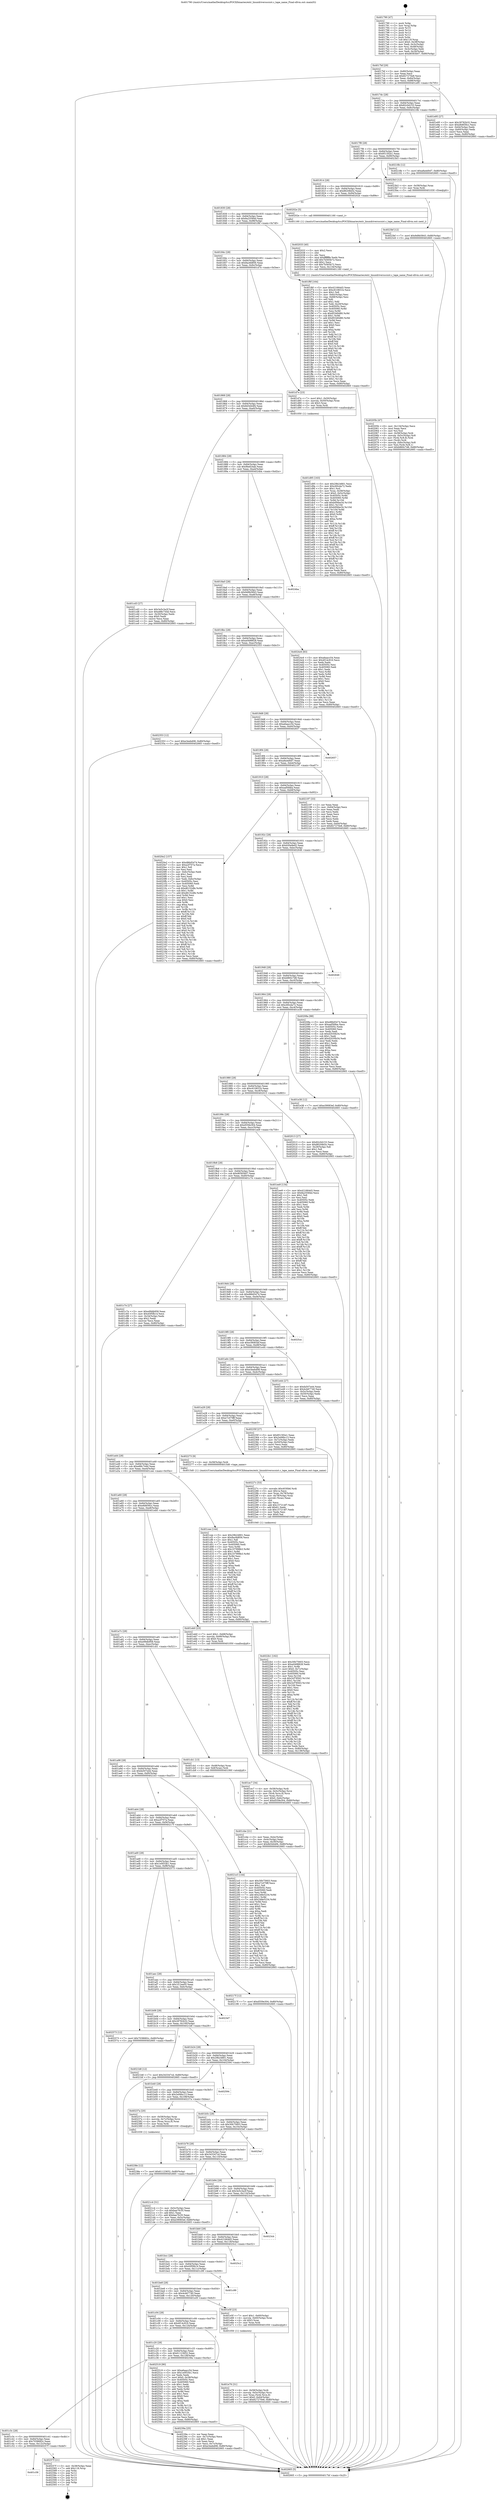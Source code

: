 digraph "0x401790" {
  label = "0x401790 (/mnt/c/Users/mathe/Desktop/tcc/POCII/binaries/extr_linuxdriversscsist.c_tape_name_Final-ollvm.out::main(0))"
  labelloc = "t"
  node[shape=record]

  Entry [label="",width=0.3,height=0.3,shape=circle,fillcolor=black,style=filled]
  "0x4017bf" [label="{
     0x4017bf [29]\l
     | [instrs]\l
     &nbsp;&nbsp;0x4017bf \<+3\>: mov -0x80(%rbp),%eax\l
     &nbsp;&nbsp;0x4017c2 \<+2\>: mov %eax,%ecx\l
     &nbsp;&nbsp;0x4017c4 \<+6\>: sub $0x827270e8,%ecx\l
     &nbsp;&nbsp;0x4017ca \<+6\>: mov %eax,-0x84(%rbp)\l
     &nbsp;&nbsp;0x4017d0 \<+6\>: mov %ecx,-0x88(%rbp)\l
     &nbsp;&nbsp;0x4017d6 \<+6\>: je 0000000000401e95 \<main+0x705\>\l
  }"]
  "0x401e95" [label="{
     0x401e95 [27]\l
     | [instrs]\l
     &nbsp;&nbsp;0x401e95 \<+5\>: mov $0x28782b32,%eax\l
     &nbsp;&nbsp;0x401e9a \<+5\>: mov $0xe8d656cc,%ecx\l
     &nbsp;&nbsp;0x401e9f \<+3\>: mov -0x64(%rbp),%edx\l
     &nbsp;&nbsp;0x401ea2 \<+3\>: cmp -0x60(%rbp),%edx\l
     &nbsp;&nbsp;0x401ea5 \<+3\>: cmovl %ecx,%eax\l
     &nbsp;&nbsp;0x401ea8 \<+3\>: mov %eax,-0x80(%rbp)\l
     &nbsp;&nbsp;0x401eab \<+5\>: jmp 0000000000402665 \<main+0xed5\>\l
  }"]
  "0x4017dc" [label="{
     0x4017dc [28]\l
     | [instrs]\l
     &nbsp;&nbsp;0x4017dc \<+5\>: jmp 00000000004017e1 \<main+0x51\>\l
     &nbsp;&nbsp;0x4017e1 \<+6\>: mov -0x84(%rbp),%eax\l
     &nbsp;&nbsp;0x4017e7 \<+5\>: sub $0x82c0d153,%eax\l
     &nbsp;&nbsp;0x4017ec \<+6\>: mov %eax,-0x8c(%rbp)\l
     &nbsp;&nbsp;0x4017f2 \<+6\>: je 000000000040218b \<main+0x9fb\>\l
  }"]
  Exit [label="",width=0.3,height=0.3,shape=circle,fillcolor=black,style=filled,peripheries=2]
  "0x40218b" [label="{
     0x40218b [12]\l
     | [instrs]\l
     &nbsp;&nbsp;0x40218b \<+7\>: movl $0xa8a4d0d7,-0x80(%rbp)\l
     &nbsp;&nbsp;0x402192 \<+5\>: jmp 0000000000402665 \<main+0xed5\>\l
  }"]
  "0x4017f8" [label="{
     0x4017f8 [28]\l
     | [instrs]\l
     &nbsp;&nbsp;0x4017f8 \<+5\>: jmp 00000000004017fd \<main+0x6d\>\l
     &nbsp;&nbsp;0x4017fd \<+6\>: mov -0x84(%rbp),%eax\l
     &nbsp;&nbsp;0x401803 \<+5\>: sub $0x8515f2e1,%eax\l
     &nbsp;&nbsp;0x401808 \<+6\>: mov %eax,-0x90(%rbp)\l
     &nbsp;&nbsp;0x40180e \<+6\>: je 00000000004023b3 \<main+0xc23\>\l
  }"]
  "0x401c58" [label="{
     0x401c58\l
  }", style=dashed]
  "0x4023b3" [label="{
     0x4023b3 [12]\l
     | [instrs]\l
     &nbsp;&nbsp;0x4023b3 \<+4\>: mov -0x58(%rbp),%rax\l
     &nbsp;&nbsp;0x4023b7 \<+3\>: mov %rax,%rdi\l
     &nbsp;&nbsp;0x4023ba \<+5\>: call 0000000000401030 \<free@plt\>\l
     | [calls]\l
     &nbsp;&nbsp;0x401030 \{1\} (unknown)\l
  }"]
  "0x401814" [label="{
     0x401814 [28]\l
     | [instrs]\l
     &nbsp;&nbsp;0x401814 \<+5\>: jmp 0000000000401819 \<main+0x89\>\l
     &nbsp;&nbsp;0x401819 \<+6\>: mov -0x84(%rbp),%eax\l
     &nbsp;&nbsp;0x40181f \<+5\>: sub $0x86208d3c,%eax\l
     &nbsp;&nbsp;0x401824 \<+6\>: mov %eax,-0x94(%rbp)\l
     &nbsp;&nbsp;0x40182a \<+6\>: je 000000000040202e \<main+0x89e\>\l
  }"]
  "0x40257f" [label="{
     0x40257f [21]\l
     | [instrs]\l
     &nbsp;&nbsp;0x40257f \<+3\>: mov -0x38(%rbp),%eax\l
     &nbsp;&nbsp;0x402582 \<+7\>: add $0x118,%rsp\l
     &nbsp;&nbsp;0x402589 \<+1\>: pop %rbx\l
     &nbsp;&nbsp;0x40258a \<+2\>: pop %r12\l
     &nbsp;&nbsp;0x40258c \<+2\>: pop %r13\l
     &nbsp;&nbsp;0x40258e \<+2\>: pop %r14\l
     &nbsp;&nbsp;0x402590 \<+2\>: pop %r15\l
     &nbsp;&nbsp;0x402592 \<+1\>: pop %rbp\l
     &nbsp;&nbsp;0x402593 \<+1\>: ret\l
  }"]
  "0x40202e" [label="{
     0x40202e [5]\l
     | [instrs]\l
     &nbsp;&nbsp;0x40202e \<+5\>: call 0000000000401160 \<next_i\>\l
     | [calls]\l
     &nbsp;&nbsp;0x401160 \{1\} (/mnt/c/Users/mathe/Desktop/tcc/POCII/binaries/extr_linuxdriversscsist.c_tape_name_Final-ollvm.out::next_i)\l
  }"]
  "0x401830" [label="{
     0x401830 [28]\l
     | [instrs]\l
     &nbsp;&nbsp;0x401830 \<+5\>: jmp 0000000000401835 \<main+0xa5\>\l
     &nbsp;&nbsp;0x401835 \<+6\>: mov -0x84(%rbp),%eax\l
     &nbsp;&nbsp;0x40183b \<+5\>: sub $0x8a25584d,%eax\l
     &nbsp;&nbsp;0x401840 \<+6\>: mov %eax,-0x98(%rbp)\l
     &nbsp;&nbsp;0x401846 \<+6\>: je 0000000000401f6f \<main+0x7df\>\l
  }"]
  "0x4023bf" [label="{
     0x4023bf [12]\l
     | [instrs]\l
     &nbsp;&nbsp;0x4023bf \<+7\>: movl $0x9d9b5843,-0x80(%rbp)\l
     &nbsp;&nbsp;0x4023c6 \<+5\>: jmp 0000000000402665 \<main+0xed5\>\l
  }"]
  "0x401f6f" [label="{
     0x401f6f [164]\l
     | [instrs]\l
     &nbsp;&nbsp;0x401f6f \<+5\>: mov $0x421664d3,%eax\l
     &nbsp;&nbsp;0x401f74 \<+5\>: mov $0xc610831b,%ecx\l
     &nbsp;&nbsp;0x401f79 \<+2\>: mov $0x1,%dl\l
     &nbsp;&nbsp;0x401f7b \<+3\>: mov -0x6c(%rbp),%esi\l
     &nbsp;&nbsp;0x401f7e \<+3\>: cmp -0x68(%rbp),%esi\l
     &nbsp;&nbsp;0x401f81 \<+4\>: setl %dil\l
     &nbsp;&nbsp;0x401f85 \<+4\>: and $0x1,%dil\l
     &nbsp;&nbsp;0x401f89 \<+4\>: mov %dil,-0x29(%rbp)\l
     &nbsp;&nbsp;0x401f8d \<+7\>: mov 0x40505c,%esi\l
     &nbsp;&nbsp;0x401f94 \<+8\>: mov 0x405060,%r8d\l
     &nbsp;&nbsp;0x401f9c \<+3\>: mov %esi,%r9d\l
     &nbsp;&nbsp;0x401f9f \<+7\>: sub $0x853d0d80,%r9d\l
     &nbsp;&nbsp;0x401fa6 \<+4\>: sub $0x1,%r9d\l
     &nbsp;&nbsp;0x401faa \<+7\>: add $0x853d0d80,%r9d\l
     &nbsp;&nbsp;0x401fb1 \<+4\>: imul %r9d,%esi\l
     &nbsp;&nbsp;0x401fb5 \<+3\>: and $0x1,%esi\l
     &nbsp;&nbsp;0x401fb8 \<+3\>: cmp $0x0,%esi\l
     &nbsp;&nbsp;0x401fbb \<+4\>: sete %dil\l
     &nbsp;&nbsp;0x401fbf \<+4\>: cmp $0xa,%r8d\l
     &nbsp;&nbsp;0x401fc3 \<+4\>: setl %r10b\l
     &nbsp;&nbsp;0x401fc7 \<+3\>: mov %dil,%r11b\l
     &nbsp;&nbsp;0x401fca \<+4\>: xor $0xff,%r11b\l
     &nbsp;&nbsp;0x401fce \<+3\>: mov %r10b,%bl\l
     &nbsp;&nbsp;0x401fd1 \<+3\>: xor $0xff,%bl\l
     &nbsp;&nbsp;0x401fd4 \<+3\>: xor $0x0,%dl\l
     &nbsp;&nbsp;0x401fd7 \<+3\>: mov %r11b,%r14b\l
     &nbsp;&nbsp;0x401fda \<+4\>: and $0x0,%r14b\l
     &nbsp;&nbsp;0x401fde \<+3\>: and %dl,%dil\l
     &nbsp;&nbsp;0x401fe1 \<+3\>: mov %bl,%r15b\l
     &nbsp;&nbsp;0x401fe4 \<+4\>: and $0x0,%r15b\l
     &nbsp;&nbsp;0x401fe8 \<+3\>: and %dl,%r10b\l
     &nbsp;&nbsp;0x401feb \<+3\>: or %dil,%r14b\l
     &nbsp;&nbsp;0x401fee \<+3\>: or %r10b,%r15b\l
     &nbsp;&nbsp;0x401ff1 \<+3\>: xor %r15b,%r14b\l
     &nbsp;&nbsp;0x401ff4 \<+3\>: or %bl,%r11b\l
     &nbsp;&nbsp;0x401ff7 \<+4\>: xor $0xff,%r11b\l
     &nbsp;&nbsp;0x401ffb \<+3\>: or $0x0,%dl\l
     &nbsp;&nbsp;0x401ffe \<+3\>: and %dl,%r11b\l
     &nbsp;&nbsp;0x402001 \<+3\>: or %r11b,%r14b\l
     &nbsp;&nbsp;0x402004 \<+4\>: test $0x1,%r14b\l
     &nbsp;&nbsp;0x402008 \<+3\>: cmovne %ecx,%eax\l
     &nbsp;&nbsp;0x40200b \<+3\>: mov %eax,-0x80(%rbp)\l
     &nbsp;&nbsp;0x40200e \<+5\>: jmp 0000000000402665 \<main+0xed5\>\l
  }"]
  "0x40184c" [label="{
     0x40184c [28]\l
     | [instrs]\l
     &nbsp;&nbsp;0x40184c \<+5\>: jmp 0000000000401851 \<main+0xc1\>\l
     &nbsp;&nbsp;0x401851 \<+6\>: mov -0x84(%rbp),%eax\l
     &nbsp;&nbsp;0x401857 \<+5\>: sub $0x8ac8d856,%eax\l
     &nbsp;&nbsp;0x40185c \<+6\>: mov %eax,-0x9c(%rbp)\l
     &nbsp;&nbsp;0x401862 \<+6\>: je 0000000000401d7e \<main+0x5ee\>\l
  }"]
  "0x401c3c" [label="{
     0x401c3c [28]\l
     | [instrs]\l
     &nbsp;&nbsp;0x401c3c \<+5\>: jmp 0000000000401c41 \<main+0x4b1\>\l
     &nbsp;&nbsp;0x401c41 \<+6\>: mov -0x84(%rbp),%eax\l
     &nbsp;&nbsp;0x401c47 \<+5\>: sub $0x7038682c,%eax\l
     &nbsp;&nbsp;0x401c4c \<+6\>: mov %eax,-0x12c(%rbp)\l
     &nbsp;&nbsp;0x401c52 \<+6\>: je 000000000040257f \<main+0xdef\>\l
  }"]
  "0x401d7e" [label="{
     0x401d7e [23]\l
     | [instrs]\l
     &nbsp;&nbsp;0x401d7e \<+7\>: movl $0x1,-0x50(%rbp)\l
     &nbsp;&nbsp;0x401d85 \<+4\>: movslq -0x50(%rbp),%rax\l
     &nbsp;&nbsp;0x401d89 \<+4\>: shl $0x3,%rax\l
     &nbsp;&nbsp;0x401d8d \<+3\>: mov %rax,%rdi\l
     &nbsp;&nbsp;0x401d90 \<+5\>: call 0000000000401050 \<malloc@plt\>\l
     | [calls]\l
     &nbsp;&nbsp;0x401050 \{1\} (unknown)\l
  }"]
  "0x401868" [label="{
     0x401868 [28]\l
     | [instrs]\l
     &nbsp;&nbsp;0x401868 \<+5\>: jmp 000000000040186d \<main+0xdd\>\l
     &nbsp;&nbsp;0x40186d \<+6\>: mov -0x84(%rbp),%eax\l
     &nbsp;&nbsp;0x401873 \<+5\>: sub $0x8d3d44f4,%eax\l
     &nbsp;&nbsp;0x401878 \<+6\>: mov %eax,-0xa0(%rbp)\l
     &nbsp;&nbsp;0x40187e \<+6\>: je 0000000000401cd3 \<main+0x543\>\l
  }"]
  "0x40239a" [label="{
     0x40239a [25]\l
     | [instrs]\l
     &nbsp;&nbsp;0x40239a \<+2\>: xor %eax,%eax\l
     &nbsp;&nbsp;0x40239c \<+3\>: mov -0x7c(%rbp),%ecx\l
     &nbsp;&nbsp;0x40239f \<+3\>: sub $0x1,%eax\l
     &nbsp;&nbsp;0x4023a2 \<+2\>: sub %eax,%ecx\l
     &nbsp;&nbsp;0x4023a4 \<+3\>: mov %ecx,-0x7c(%rbp)\l
     &nbsp;&nbsp;0x4023a7 \<+7\>: movl $0xe3eebd08,-0x80(%rbp)\l
     &nbsp;&nbsp;0x4023ae \<+5\>: jmp 0000000000402665 \<main+0xed5\>\l
  }"]
  "0x401cd3" [label="{
     0x401cd3 [27]\l
     | [instrs]\l
     &nbsp;&nbsp;0x401cd3 \<+5\>: mov $0x3e5c3a2f,%eax\l
     &nbsp;&nbsp;0x401cd8 \<+5\>: mov $0xe88c744d,%ecx\l
     &nbsp;&nbsp;0x401cdd \<+3\>: mov -0x30(%rbp),%edx\l
     &nbsp;&nbsp;0x401ce0 \<+3\>: cmp $0x0,%edx\l
     &nbsp;&nbsp;0x401ce3 \<+3\>: cmove %ecx,%eax\l
     &nbsp;&nbsp;0x401ce6 \<+3\>: mov %eax,-0x80(%rbp)\l
     &nbsp;&nbsp;0x401ce9 \<+5\>: jmp 0000000000402665 \<main+0xed5\>\l
  }"]
  "0x401884" [label="{
     0x401884 [28]\l
     | [instrs]\l
     &nbsp;&nbsp;0x401884 \<+5\>: jmp 0000000000401889 \<main+0xf9\>\l
     &nbsp;&nbsp;0x401889 \<+6\>: mov -0x84(%rbp),%eax\l
     &nbsp;&nbsp;0x40188f \<+5\>: sub $0x9bef24ab,%eax\l
     &nbsp;&nbsp;0x401894 \<+6\>: mov %eax,-0xa4(%rbp)\l
     &nbsp;&nbsp;0x40189a \<+6\>: je 00000000004024ba \<main+0xd2a\>\l
  }"]
  "0x401c20" [label="{
     0x401c20 [28]\l
     | [instrs]\l
     &nbsp;&nbsp;0x401c20 \<+5\>: jmp 0000000000401c25 \<main+0x495\>\l
     &nbsp;&nbsp;0x401c25 \<+6\>: mov -0x84(%rbp),%eax\l
     &nbsp;&nbsp;0x401c2b \<+5\>: sub $0x61123652,%eax\l
     &nbsp;&nbsp;0x401c30 \<+6\>: mov %eax,-0x128(%rbp)\l
     &nbsp;&nbsp;0x401c36 \<+6\>: je 000000000040239a \<main+0xc0a\>\l
  }"]
  "0x4024ba" [label="{
     0x4024ba\l
  }", style=dashed]
  "0x4018a0" [label="{
     0x4018a0 [28]\l
     | [instrs]\l
     &nbsp;&nbsp;0x4018a0 \<+5\>: jmp 00000000004018a5 \<main+0x115\>\l
     &nbsp;&nbsp;0x4018a5 \<+6\>: mov -0x84(%rbp),%eax\l
     &nbsp;&nbsp;0x4018ab \<+5\>: sub $0x9d9b5843,%eax\l
     &nbsp;&nbsp;0x4018b0 \<+6\>: mov %eax,-0xa8(%rbp)\l
     &nbsp;&nbsp;0x4018b6 \<+6\>: je 00000000004024c6 \<main+0xd36\>\l
  }"]
  "0x402519" [label="{
     0x402519 [90]\l
     | [instrs]\l
     &nbsp;&nbsp;0x402519 \<+5\>: mov $0xa6aacc54,%eax\l
     &nbsp;&nbsp;0x40251e \<+5\>: mov $0x1e0f33b1,%ecx\l
     &nbsp;&nbsp;0x402523 \<+2\>: xor %edx,%edx\l
     &nbsp;&nbsp;0x402525 \<+7\>: movl $0x0,-0x38(%rbp)\l
     &nbsp;&nbsp;0x40252c \<+7\>: mov 0x40505c,%esi\l
     &nbsp;&nbsp;0x402533 \<+7\>: mov 0x405060,%edi\l
     &nbsp;&nbsp;0x40253a \<+3\>: sub $0x1,%edx\l
     &nbsp;&nbsp;0x40253d \<+3\>: mov %esi,%r8d\l
     &nbsp;&nbsp;0x402540 \<+3\>: add %edx,%r8d\l
     &nbsp;&nbsp;0x402543 \<+4\>: imul %r8d,%esi\l
     &nbsp;&nbsp;0x402547 \<+3\>: and $0x1,%esi\l
     &nbsp;&nbsp;0x40254a \<+3\>: cmp $0x0,%esi\l
     &nbsp;&nbsp;0x40254d \<+4\>: sete %r9b\l
     &nbsp;&nbsp;0x402551 \<+3\>: cmp $0xa,%edi\l
     &nbsp;&nbsp;0x402554 \<+4\>: setl %r10b\l
     &nbsp;&nbsp;0x402558 \<+3\>: mov %r9b,%r11b\l
     &nbsp;&nbsp;0x40255b \<+3\>: and %r10b,%r11b\l
     &nbsp;&nbsp;0x40255e \<+3\>: xor %r10b,%r9b\l
     &nbsp;&nbsp;0x402561 \<+3\>: or %r9b,%r11b\l
     &nbsp;&nbsp;0x402564 \<+4\>: test $0x1,%r11b\l
     &nbsp;&nbsp;0x402568 \<+3\>: cmovne %ecx,%eax\l
     &nbsp;&nbsp;0x40256b \<+3\>: mov %eax,-0x80(%rbp)\l
     &nbsp;&nbsp;0x40256e \<+5\>: jmp 0000000000402665 \<main+0xed5\>\l
  }"]
  "0x4024c6" [label="{
     0x4024c6 [83]\l
     | [instrs]\l
     &nbsp;&nbsp;0x4024c6 \<+5\>: mov $0xa6aacc54,%eax\l
     &nbsp;&nbsp;0x4024cb \<+5\>: mov $0x4f14c916,%ecx\l
     &nbsp;&nbsp;0x4024d0 \<+2\>: xor %edx,%edx\l
     &nbsp;&nbsp;0x4024d2 \<+7\>: mov 0x40505c,%esi\l
     &nbsp;&nbsp;0x4024d9 \<+7\>: mov 0x405060,%edi\l
     &nbsp;&nbsp;0x4024e0 \<+3\>: sub $0x1,%edx\l
     &nbsp;&nbsp;0x4024e3 \<+3\>: mov %esi,%r8d\l
     &nbsp;&nbsp;0x4024e6 \<+3\>: add %edx,%r8d\l
     &nbsp;&nbsp;0x4024e9 \<+4\>: imul %r8d,%esi\l
     &nbsp;&nbsp;0x4024ed \<+3\>: and $0x1,%esi\l
     &nbsp;&nbsp;0x4024f0 \<+3\>: cmp $0x0,%esi\l
     &nbsp;&nbsp;0x4024f3 \<+4\>: sete %r9b\l
     &nbsp;&nbsp;0x4024f7 \<+3\>: cmp $0xa,%edi\l
     &nbsp;&nbsp;0x4024fa \<+4\>: setl %r10b\l
     &nbsp;&nbsp;0x4024fe \<+3\>: mov %r9b,%r11b\l
     &nbsp;&nbsp;0x402501 \<+3\>: and %r10b,%r11b\l
     &nbsp;&nbsp;0x402504 \<+3\>: xor %r10b,%r9b\l
     &nbsp;&nbsp;0x402507 \<+3\>: or %r9b,%r11b\l
     &nbsp;&nbsp;0x40250a \<+4\>: test $0x1,%r11b\l
     &nbsp;&nbsp;0x40250e \<+3\>: cmovne %ecx,%eax\l
     &nbsp;&nbsp;0x402511 \<+3\>: mov %eax,-0x80(%rbp)\l
     &nbsp;&nbsp;0x402514 \<+5\>: jmp 0000000000402665 \<main+0xed5\>\l
  }"]
  "0x4018bc" [label="{
     0x4018bc [28]\l
     | [instrs]\l
     &nbsp;&nbsp;0x4018bc \<+5\>: jmp 00000000004018c1 \<main+0x131\>\l
     &nbsp;&nbsp;0x4018c1 \<+6\>: mov -0x84(%rbp),%eax\l
     &nbsp;&nbsp;0x4018c7 \<+5\>: sub $0xa0498828,%eax\l
     &nbsp;&nbsp;0x4018cc \<+6\>: mov %eax,-0xac(%rbp)\l
     &nbsp;&nbsp;0x4018d2 \<+6\>: je 0000000000402353 \<main+0xbc3\>\l
  }"]
  "0x40238e" [label="{
     0x40238e [12]\l
     | [instrs]\l
     &nbsp;&nbsp;0x40238e \<+7\>: movl $0x61123652,-0x80(%rbp)\l
     &nbsp;&nbsp;0x402395 \<+5\>: jmp 0000000000402665 \<main+0xed5\>\l
  }"]
  "0x402353" [label="{
     0x402353 [12]\l
     | [instrs]\l
     &nbsp;&nbsp;0x402353 \<+7\>: movl $0xe3eebd08,-0x80(%rbp)\l
     &nbsp;&nbsp;0x40235a \<+5\>: jmp 0000000000402665 \<main+0xed5\>\l
  }"]
  "0x4018d8" [label="{
     0x4018d8 [28]\l
     | [instrs]\l
     &nbsp;&nbsp;0x4018d8 \<+5\>: jmp 00000000004018dd \<main+0x14d\>\l
     &nbsp;&nbsp;0x4018dd \<+6\>: mov -0x84(%rbp),%eax\l
     &nbsp;&nbsp;0x4018e3 \<+5\>: sub $0xa6aacc54,%eax\l
     &nbsp;&nbsp;0x4018e8 \<+6\>: mov %eax,-0xb0(%rbp)\l
     &nbsp;&nbsp;0x4018ee \<+6\>: je 0000000000402657 \<main+0xec7\>\l
  }"]
  "0x4022b1" [label="{
     0x4022b1 [162]\l
     | [instrs]\l
     &nbsp;&nbsp;0x4022b1 \<+5\>: mov $0x30b75603,%ecx\l
     &nbsp;&nbsp;0x4022b6 \<+5\>: mov $0xa0498828,%edx\l
     &nbsp;&nbsp;0x4022bb \<+3\>: mov $0x1,%r8b\l
     &nbsp;&nbsp;0x4022be \<+7\>: movl $0x0,-0x7c(%rbp)\l
     &nbsp;&nbsp;0x4022c5 \<+7\>: mov 0x40505c,%esi\l
     &nbsp;&nbsp;0x4022cc \<+8\>: mov 0x405060,%r9d\l
     &nbsp;&nbsp;0x4022d4 \<+3\>: mov %esi,%r10d\l
     &nbsp;&nbsp;0x4022d7 \<+7\>: sub $0x3cf78563,%r10d\l
     &nbsp;&nbsp;0x4022de \<+4\>: sub $0x1,%r10d\l
     &nbsp;&nbsp;0x4022e2 \<+7\>: add $0x3cf78563,%r10d\l
     &nbsp;&nbsp;0x4022e9 \<+4\>: imul %r10d,%esi\l
     &nbsp;&nbsp;0x4022ed \<+3\>: and $0x1,%esi\l
     &nbsp;&nbsp;0x4022f0 \<+3\>: cmp $0x0,%esi\l
     &nbsp;&nbsp;0x4022f3 \<+4\>: sete %r11b\l
     &nbsp;&nbsp;0x4022f7 \<+4\>: cmp $0xa,%r9d\l
     &nbsp;&nbsp;0x4022fb \<+3\>: setl %bl\l
     &nbsp;&nbsp;0x4022fe \<+3\>: mov %r11b,%r14b\l
     &nbsp;&nbsp;0x402301 \<+4\>: xor $0xff,%r14b\l
     &nbsp;&nbsp;0x402305 \<+3\>: mov %bl,%r15b\l
     &nbsp;&nbsp;0x402308 \<+4\>: xor $0xff,%r15b\l
     &nbsp;&nbsp;0x40230c \<+4\>: xor $0x1,%r8b\l
     &nbsp;&nbsp;0x402310 \<+3\>: mov %r14b,%r12b\l
     &nbsp;&nbsp;0x402313 \<+4\>: and $0xff,%r12b\l
     &nbsp;&nbsp;0x402317 \<+3\>: and %r8b,%r11b\l
     &nbsp;&nbsp;0x40231a \<+3\>: mov %r15b,%r13b\l
     &nbsp;&nbsp;0x40231d \<+4\>: and $0xff,%r13b\l
     &nbsp;&nbsp;0x402321 \<+3\>: and %r8b,%bl\l
     &nbsp;&nbsp;0x402324 \<+3\>: or %r11b,%r12b\l
     &nbsp;&nbsp;0x402327 \<+3\>: or %bl,%r13b\l
     &nbsp;&nbsp;0x40232a \<+3\>: xor %r13b,%r12b\l
     &nbsp;&nbsp;0x40232d \<+3\>: or %r15b,%r14b\l
     &nbsp;&nbsp;0x402330 \<+4\>: xor $0xff,%r14b\l
     &nbsp;&nbsp;0x402334 \<+4\>: or $0x1,%r8b\l
     &nbsp;&nbsp;0x402338 \<+3\>: and %r8b,%r14b\l
     &nbsp;&nbsp;0x40233b \<+3\>: or %r14b,%r12b\l
     &nbsp;&nbsp;0x40233e \<+4\>: test $0x1,%r12b\l
     &nbsp;&nbsp;0x402342 \<+3\>: cmovne %edx,%ecx\l
     &nbsp;&nbsp;0x402345 \<+3\>: mov %ecx,-0x80(%rbp)\l
     &nbsp;&nbsp;0x402348 \<+6\>: mov %eax,-0x138(%rbp)\l
     &nbsp;&nbsp;0x40234e \<+5\>: jmp 0000000000402665 \<main+0xed5\>\l
  }"]
  "0x402657" [label="{
     0x402657\l
  }", style=dashed]
  "0x4018f4" [label="{
     0x4018f4 [28]\l
     | [instrs]\l
     &nbsp;&nbsp;0x4018f4 \<+5\>: jmp 00000000004018f9 \<main+0x169\>\l
     &nbsp;&nbsp;0x4018f9 \<+6\>: mov -0x84(%rbp),%eax\l
     &nbsp;&nbsp;0x4018ff \<+5\>: sub $0xa8a4d0d7,%eax\l
     &nbsp;&nbsp;0x401904 \<+6\>: mov %eax,-0xb4(%rbp)\l
     &nbsp;&nbsp;0x40190a \<+6\>: je 0000000000402197 \<main+0xa07\>\l
  }"]
  "0x40227c" [label="{
     0x40227c [53]\l
     | [instrs]\l
     &nbsp;&nbsp;0x40227c \<+10\>: movabs $0x4030b6,%rdi\l
     &nbsp;&nbsp;0x402286 \<+5\>: mov $0x1a,%ecx\l
     &nbsp;&nbsp;0x40228b \<+4\>: mov %rax,-0x78(%rbp)\l
     &nbsp;&nbsp;0x40228f \<+4\>: mov -0x78(%rbp),%rax\l
     &nbsp;&nbsp;0x402293 \<+3\>: movsbl (%rax),%eax\l
     &nbsp;&nbsp;0x402296 \<+1\>: cltd\l
     &nbsp;&nbsp;0x402297 \<+2\>: idiv %ecx\l
     &nbsp;&nbsp;0x402299 \<+6\>: add $0x157214f7,%edx\l
     &nbsp;&nbsp;0x40229f \<+3\>: add $0x61,%edx\l
     &nbsp;&nbsp;0x4022a2 \<+6\>: sub $0x157214f7,%edx\l
     &nbsp;&nbsp;0x4022a8 \<+2\>: mov %edx,%esi\l
     &nbsp;&nbsp;0x4022aa \<+2\>: mov $0x0,%al\l
     &nbsp;&nbsp;0x4022ac \<+5\>: call 0000000000401040 \<printf@plt\>\l
     | [calls]\l
     &nbsp;&nbsp;0x401040 \{1\} (unknown)\l
  }"]
  "0x402197" [label="{
     0x402197 [33]\l
     | [instrs]\l
     &nbsp;&nbsp;0x402197 \<+2\>: xor %eax,%eax\l
     &nbsp;&nbsp;0x402199 \<+3\>: mov -0x64(%rbp),%ecx\l
     &nbsp;&nbsp;0x40219c \<+2\>: mov %eax,%edx\l
     &nbsp;&nbsp;0x40219e \<+2\>: sub %ecx,%edx\l
     &nbsp;&nbsp;0x4021a0 \<+2\>: mov %eax,%ecx\l
     &nbsp;&nbsp;0x4021a2 \<+3\>: sub $0x1,%ecx\l
     &nbsp;&nbsp;0x4021a5 \<+2\>: add %ecx,%edx\l
     &nbsp;&nbsp;0x4021a7 \<+2\>: sub %edx,%eax\l
     &nbsp;&nbsp;0x4021a9 \<+3\>: mov %eax,-0x64(%rbp)\l
     &nbsp;&nbsp;0x4021ac \<+7\>: movl $0x827270e8,-0x80(%rbp)\l
     &nbsp;&nbsp;0x4021b3 \<+5\>: jmp 0000000000402665 \<main+0xed5\>\l
  }"]
  "0x401910" [label="{
     0x401910 [28]\l
     | [instrs]\l
     &nbsp;&nbsp;0x401910 \<+5\>: jmp 0000000000401915 \<main+0x185\>\l
     &nbsp;&nbsp;0x401915 \<+6\>: mov -0x84(%rbp),%eax\l
     &nbsp;&nbsp;0x40191b \<+5\>: sub $0xaaf5fdba,%eax\l
     &nbsp;&nbsp;0x401920 \<+6\>: mov %eax,-0xb8(%rbp)\l
     &nbsp;&nbsp;0x401926 \<+6\>: je 00000000004020e2 \<main+0x952\>\l
  }"]
  "0x40205b" [label="{
     0x40205b [47]\l
     | [instrs]\l
     &nbsp;&nbsp;0x40205b \<+6\>: mov -0x134(%rbp),%ecx\l
     &nbsp;&nbsp;0x402061 \<+3\>: imul %eax,%ecx\l
     &nbsp;&nbsp;0x402064 \<+3\>: mov %cl,%sil\l
     &nbsp;&nbsp;0x402067 \<+4\>: mov -0x58(%rbp),%rdi\l
     &nbsp;&nbsp;0x40206b \<+4\>: movslq -0x5c(%rbp),%r8\l
     &nbsp;&nbsp;0x40206f \<+4\>: mov (%rdi,%r8,8),%rdi\l
     &nbsp;&nbsp;0x402073 \<+3\>: mov (%rdi),%rdi\l
     &nbsp;&nbsp;0x402076 \<+4\>: movslq -0x6c(%rbp),%r8\l
     &nbsp;&nbsp;0x40207a \<+4\>: mov %sil,(%rdi,%r8,1)\l
     &nbsp;&nbsp;0x40207e \<+7\>: movl $0xb860c7d8,-0x80(%rbp)\l
     &nbsp;&nbsp;0x402085 \<+5\>: jmp 0000000000402665 \<main+0xed5\>\l
  }"]
  "0x4020e2" [label="{
     0x4020e2 [157]\l
     | [instrs]\l
     &nbsp;&nbsp;0x4020e2 \<+5\>: mov $0xd86d5474,%eax\l
     &nbsp;&nbsp;0x4020e7 \<+5\>: mov $0xa2f707a,%ecx\l
     &nbsp;&nbsp;0x4020ec \<+2\>: mov $0x1,%dl\l
     &nbsp;&nbsp;0x4020ee \<+2\>: xor %esi,%esi\l
     &nbsp;&nbsp;0x4020f0 \<+3\>: mov -0x6c(%rbp),%edi\l
     &nbsp;&nbsp;0x4020f3 \<+3\>: sub $0x1,%esi\l
     &nbsp;&nbsp;0x4020f6 \<+2\>: sub %esi,%edi\l
     &nbsp;&nbsp;0x4020f8 \<+3\>: mov %edi,-0x6c(%rbp)\l
     &nbsp;&nbsp;0x4020fb \<+7\>: mov 0x40505c,%esi\l
     &nbsp;&nbsp;0x402102 \<+7\>: mov 0x405060,%edi\l
     &nbsp;&nbsp;0x402109 \<+3\>: mov %esi,%r8d\l
     &nbsp;&nbsp;0x40210c \<+7\>: sub $0xd6152dfe,%r8d\l
     &nbsp;&nbsp;0x402113 \<+4\>: sub $0x1,%r8d\l
     &nbsp;&nbsp;0x402117 \<+7\>: add $0xd6152dfe,%r8d\l
     &nbsp;&nbsp;0x40211e \<+4\>: imul %r8d,%esi\l
     &nbsp;&nbsp;0x402122 \<+3\>: and $0x1,%esi\l
     &nbsp;&nbsp;0x402125 \<+3\>: cmp $0x0,%esi\l
     &nbsp;&nbsp;0x402128 \<+4\>: sete %r9b\l
     &nbsp;&nbsp;0x40212c \<+3\>: cmp $0xa,%edi\l
     &nbsp;&nbsp;0x40212f \<+4\>: setl %r10b\l
     &nbsp;&nbsp;0x402133 \<+3\>: mov %r9b,%r11b\l
     &nbsp;&nbsp;0x402136 \<+4\>: xor $0xff,%r11b\l
     &nbsp;&nbsp;0x40213a \<+3\>: mov %r10b,%bl\l
     &nbsp;&nbsp;0x40213d \<+3\>: xor $0xff,%bl\l
     &nbsp;&nbsp;0x402140 \<+3\>: xor $0x0,%dl\l
     &nbsp;&nbsp;0x402143 \<+3\>: mov %r11b,%r14b\l
     &nbsp;&nbsp;0x402146 \<+4\>: and $0x0,%r14b\l
     &nbsp;&nbsp;0x40214a \<+3\>: and %dl,%r9b\l
     &nbsp;&nbsp;0x40214d \<+3\>: mov %bl,%r15b\l
     &nbsp;&nbsp;0x402150 \<+4\>: and $0x0,%r15b\l
     &nbsp;&nbsp;0x402154 \<+3\>: and %dl,%r10b\l
     &nbsp;&nbsp;0x402157 \<+3\>: or %r9b,%r14b\l
     &nbsp;&nbsp;0x40215a \<+3\>: or %r10b,%r15b\l
     &nbsp;&nbsp;0x40215d \<+3\>: xor %r15b,%r14b\l
     &nbsp;&nbsp;0x402160 \<+3\>: or %bl,%r11b\l
     &nbsp;&nbsp;0x402163 \<+4\>: xor $0xff,%r11b\l
     &nbsp;&nbsp;0x402167 \<+3\>: or $0x0,%dl\l
     &nbsp;&nbsp;0x40216a \<+3\>: and %dl,%r11b\l
     &nbsp;&nbsp;0x40216d \<+3\>: or %r11b,%r14b\l
     &nbsp;&nbsp;0x402170 \<+4\>: test $0x1,%r14b\l
     &nbsp;&nbsp;0x402174 \<+3\>: cmovne %ecx,%eax\l
     &nbsp;&nbsp;0x402177 \<+3\>: mov %eax,-0x80(%rbp)\l
     &nbsp;&nbsp;0x40217a \<+5\>: jmp 0000000000402665 \<main+0xed5\>\l
  }"]
  "0x40192c" [label="{
     0x40192c [28]\l
     | [instrs]\l
     &nbsp;&nbsp;0x40192c \<+5\>: jmp 0000000000401931 \<main+0x1a1\>\l
     &nbsp;&nbsp;0x401931 \<+6\>: mov -0x84(%rbp),%eax\l
     &nbsp;&nbsp;0x401937 \<+5\>: sub $0xb50e9ed2,%eax\l
     &nbsp;&nbsp;0x40193c \<+6\>: mov %eax,-0xbc(%rbp)\l
     &nbsp;&nbsp;0x401942 \<+6\>: je 0000000000402646 \<main+0xeb6\>\l
  }"]
  "0x402033" [label="{
     0x402033 [40]\l
     | [instrs]\l
     &nbsp;&nbsp;0x402033 \<+5\>: mov $0x2,%ecx\l
     &nbsp;&nbsp;0x402038 \<+1\>: cltd\l
     &nbsp;&nbsp;0x402039 \<+2\>: idiv %ecx\l
     &nbsp;&nbsp;0x40203b \<+6\>: imul $0xfffffffe,%edx,%ecx\l
     &nbsp;&nbsp;0x402041 \<+6\>: add $0x7b565b72,%ecx\l
     &nbsp;&nbsp;0x402047 \<+3\>: add $0x1,%ecx\l
     &nbsp;&nbsp;0x40204a \<+6\>: sub $0x7b565b72,%ecx\l
     &nbsp;&nbsp;0x402050 \<+6\>: mov %ecx,-0x134(%rbp)\l
     &nbsp;&nbsp;0x402056 \<+5\>: call 0000000000401160 \<next_i\>\l
     | [calls]\l
     &nbsp;&nbsp;0x401160 \{1\} (/mnt/c/Users/mathe/Desktop/tcc/POCII/binaries/extr_linuxdriversscsist.c_tape_name_Final-ollvm.out::next_i)\l
  }"]
  "0x402646" [label="{
     0x402646\l
  }", style=dashed]
  "0x401948" [label="{
     0x401948 [28]\l
     | [instrs]\l
     &nbsp;&nbsp;0x401948 \<+5\>: jmp 000000000040194d \<main+0x1bd\>\l
     &nbsp;&nbsp;0x40194d \<+6\>: mov -0x84(%rbp),%eax\l
     &nbsp;&nbsp;0x401953 \<+5\>: sub $0xb860c7d8,%eax\l
     &nbsp;&nbsp;0x401958 \<+6\>: mov %eax,-0xc0(%rbp)\l
     &nbsp;&nbsp;0x40195e \<+6\>: je 000000000040208a \<main+0x8fa\>\l
  }"]
  "0x401ec7" [label="{
     0x401ec7 [34]\l
     | [instrs]\l
     &nbsp;&nbsp;0x401ec7 \<+4\>: mov -0x58(%rbp),%rdi\l
     &nbsp;&nbsp;0x401ecb \<+4\>: movslq -0x5c(%rbp),%rcx\l
     &nbsp;&nbsp;0x401ecf \<+4\>: mov (%rdi,%rcx,8),%rcx\l
     &nbsp;&nbsp;0x401ed3 \<+3\>: mov %rax,(%rcx)\l
     &nbsp;&nbsp;0x401ed6 \<+7\>: movl $0x0,-0x6c(%rbp)\l
     &nbsp;&nbsp;0x401edd \<+7\>: movl $0xd559e304,-0x80(%rbp)\l
     &nbsp;&nbsp;0x401ee4 \<+5\>: jmp 0000000000402665 \<main+0xed5\>\l
  }"]
  "0x40208a" [label="{
     0x40208a [88]\l
     | [instrs]\l
     &nbsp;&nbsp;0x40208a \<+5\>: mov $0xd86d5474,%eax\l
     &nbsp;&nbsp;0x40208f \<+5\>: mov $0xaaf5fdba,%ecx\l
     &nbsp;&nbsp;0x402094 \<+7\>: mov 0x40505c,%edx\l
     &nbsp;&nbsp;0x40209b \<+7\>: mov 0x405060,%esi\l
     &nbsp;&nbsp;0x4020a2 \<+2\>: mov %edx,%edi\l
     &nbsp;&nbsp;0x4020a4 \<+6\>: sub $0xd2030b34,%edi\l
     &nbsp;&nbsp;0x4020aa \<+3\>: sub $0x1,%edi\l
     &nbsp;&nbsp;0x4020ad \<+6\>: add $0xd2030b34,%edi\l
     &nbsp;&nbsp;0x4020b3 \<+3\>: imul %edi,%edx\l
     &nbsp;&nbsp;0x4020b6 \<+3\>: and $0x1,%edx\l
     &nbsp;&nbsp;0x4020b9 \<+3\>: cmp $0x0,%edx\l
     &nbsp;&nbsp;0x4020bc \<+4\>: sete %r8b\l
     &nbsp;&nbsp;0x4020c0 \<+3\>: cmp $0xa,%esi\l
     &nbsp;&nbsp;0x4020c3 \<+4\>: setl %r9b\l
     &nbsp;&nbsp;0x4020c7 \<+3\>: mov %r8b,%r10b\l
     &nbsp;&nbsp;0x4020ca \<+3\>: and %r9b,%r10b\l
     &nbsp;&nbsp;0x4020cd \<+3\>: xor %r9b,%r8b\l
     &nbsp;&nbsp;0x4020d0 \<+3\>: or %r8b,%r10b\l
     &nbsp;&nbsp;0x4020d3 \<+4\>: test $0x1,%r10b\l
     &nbsp;&nbsp;0x4020d7 \<+3\>: cmovne %ecx,%eax\l
     &nbsp;&nbsp;0x4020da \<+3\>: mov %eax,-0x80(%rbp)\l
     &nbsp;&nbsp;0x4020dd \<+5\>: jmp 0000000000402665 \<main+0xed5\>\l
  }"]
  "0x401964" [label="{
     0x401964 [28]\l
     | [instrs]\l
     &nbsp;&nbsp;0x401964 \<+5\>: jmp 0000000000401969 \<main+0x1d9\>\l
     &nbsp;&nbsp;0x401969 \<+6\>: mov -0x84(%rbp),%eax\l
     &nbsp;&nbsp;0x40196f \<+5\>: sub $0xc60cda72,%eax\l
     &nbsp;&nbsp;0x401974 \<+6\>: mov %eax,-0xc4(%rbp)\l
     &nbsp;&nbsp;0x40197a \<+6\>: je 0000000000401e38 \<main+0x6a8\>\l
  }"]
  "0x401e76" [label="{
     0x401e76 [31]\l
     | [instrs]\l
     &nbsp;&nbsp;0x401e76 \<+4\>: mov -0x58(%rbp),%rdi\l
     &nbsp;&nbsp;0x401e7a \<+4\>: movslq -0x5c(%rbp),%rcx\l
     &nbsp;&nbsp;0x401e7e \<+4\>: mov %rax,(%rdi,%rcx,8)\l
     &nbsp;&nbsp;0x401e82 \<+7\>: movl $0x0,-0x64(%rbp)\l
     &nbsp;&nbsp;0x401e89 \<+7\>: movl $0x827270e8,-0x80(%rbp)\l
     &nbsp;&nbsp;0x401e90 \<+5\>: jmp 0000000000402665 \<main+0xed5\>\l
  }"]
  "0x401e38" [label="{
     0x401e38 [12]\l
     | [instrs]\l
     &nbsp;&nbsp;0x401e38 \<+7\>: movl $0xe39083ef,-0x80(%rbp)\l
     &nbsp;&nbsp;0x401e3f \<+5\>: jmp 0000000000402665 \<main+0xed5\>\l
  }"]
  "0x401980" [label="{
     0x401980 [28]\l
     | [instrs]\l
     &nbsp;&nbsp;0x401980 \<+5\>: jmp 0000000000401985 \<main+0x1f5\>\l
     &nbsp;&nbsp;0x401985 \<+6\>: mov -0x84(%rbp),%eax\l
     &nbsp;&nbsp;0x40198b \<+5\>: sub $0xc610831b,%eax\l
     &nbsp;&nbsp;0x401990 \<+6\>: mov %eax,-0xc8(%rbp)\l
     &nbsp;&nbsp;0x401996 \<+6\>: je 0000000000402013 \<main+0x883\>\l
  }"]
  "0x401c04" [label="{
     0x401c04 [28]\l
     | [instrs]\l
     &nbsp;&nbsp;0x401c04 \<+5\>: jmp 0000000000401c09 \<main+0x479\>\l
     &nbsp;&nbsp;0x401c09 \<+6\>: mov -0x84(%rbp),%eax\l
     &nbsp;&nbsp;0x401c0f \<+5\>: sub $0x4f14c916,%eax\l
     &nbsp;&nbsp;0x401c14 \<+6\>: mov %eax,-0x124(%rbp)\l
     &nbsp;&nbsp;0x401c1a \<+6\>: je 0000000000402519 \<main+0xd89\>\l
  }"]
  "0x402013" [label="{
     0x402013 [27]\l
     | [instrs]\l
     &nbsp;&nbsp;0x402013 \<+5\>: mov $0x82c0d153,%eax\l
     &nbsp;&nbsp;0x402018 \<+5\>: mov $0x86208d3c,%ecx\l
     &nbsp;&nbsp;0x40201d \<+3\>: mov -0x29(%rbp),%dl\l
     &nbsp;&nbsp;0x402020 \<+3\>: test $0x1,%dl\l
     &nbsp;&nbsp;0x402023 \<+3\>: cmovne %ecx,%eax\l
     &nbsp;&nbsp;0x402026 \<+3\>: mov %eax,-0x80(%rbp)\l
     &nbsp;&nbsp;0x402029 \<+5\>: jmp 0000000000402665 \<main+0xed5\>\l
  }"]
  "0x40199c" [label="{
     0x40199c [28]\l
     | [instrs]\l
     &nbsp;&nbsp;0x40199c \<+5\>: jmp 00000000004019a1 \<main+0x211\>\l
     &nbsp;&nbsp;0x4019a1 \<+6\>: mov -0x84(%rbp),%eax\l
     &nbsp;&nbsp;0x4019a7 \<+5\>: sub $0xd559e304,%eax\l
     &nbsp;&nbsp;0x4019ac \<+6\>: mov %eax,-0xcc(%rbp)\l
     &nbsp;&nbsp;0x4019b2 \<+6\>: je 0000000000401ee9 \<main+0x759\>\l
  }"]
  "0x401e5f" [label="{
     0x401e5f [23]\l
     | [instrs]\l
     &nbsp;&nbsp;0x401e5f \<+7\>: movl $0x1,-0x60(%rbp)\l
     &nbsp;&nbsp;0x401e66 \<+4\>: movslq -0x60(%rbp),%rax\l
     &nbsp;&nbsp;0x401e6a \<+4\>: shl $0x3,%rax\l
     &nbsp;&nbsp;0x401e6e \<+3\>: mov %rax,%rdi\l
     &nbsp;&nbsp;0x401e71 \<+5\>: call 0000000000401050 \<malloc@plt\>\l
     | [calls]\l
     &nbsp;&nbsp;0x401050 \{1\} (unknown)\l
  }"]
  "0x401ee9" [label="{
     0x401ee9 [134]\l
     | [instrs]\l
     &nbsp;&nbsp;0x401ee9 \<+5\>: mov $0x421664d3,%eax\l
     &nbsp;&nbsp;0x401eee \<+5\>: mov $0x8a25584d,%ecx\l
     &nbsp;&nbsp;0x401ef3 \<+2\>: mov $0x1,%dl\l
     &nbsp;&nbsp;0x401ef5 \<+2\>: xor %esi,%esi\l
     &nbsp;&nbsp;0x401ef7 \<+7\>: mov 0x40505c,%edi\l
     &nbsp;&nbsp;0x401efe \<+8\>: mov 0x405060,%r8d\l
     &nbsp;&nbsp;0x401f06 \<+3\>: sub $0x1,%esi\l
     &nbsp;&nbsp;0x401f09 \<+3\>: mov %edi,%r9d\l
     &nbsp;&nbsp;0x401f0c \<+3\>: add %esi,%r9d\l
     &nbsp;&nbsp;0x401f0f \<+4\>: imul %r9d,%edi\l
     &nbsp;&nbsp;0x401f13 \<+3\>: and $0x1,%edi\l
     &nbsp;&nbsp;0x401f16 \<+3\>: cmp $0x0,%edi\l
     &nbsp;&nbsp;0x401f19 \<+4\>: sete %r10b\l
     &nbsp;&nbsp;0x401f1d \<+4\>: cmp $0xa,%r8d\l
     &nbsp;&nbsp;0x401f21 \<+4\>: setl %r11b\l
     &nbsp;&nbsp;0x401f25 \<+3\>: mov %r10b,%bl\l
     &nbsp;&nbsp;0x401f28 \<+3\>: xor $0xff,%bl\l
     &nbsp;&nbsp;0x401f2b \<+3\>: mov %r11b,%r14b\l
     &nbsp;&nbsp;0x401f2e \<+4\>: xor $0xff,%r14b\l
     &nbsp;&nbsp;0x401f32 \<+3\>: xor $0x1,%dl\l
     &nbsp;&nbsp;0x401f35 \<+3\>: mov %bl,%r15b\l
     &nbsp;&nbsp;0x401f38 \<+4\>: and $0xff,%r15b\l
     &nbsp;&nbsp;0x401f3c \<+3\>: and %dl,%r10b\l
     &nbsp;&nbsp;0x401f3f \<+3\>: mov %r14b,%r12b\l
     &nbsp;&nbsp;0x401f42 \<+4\>: and $0xff,%r12b\l
     &nbsp;&nbsp;0x401f46 \<+3\>: and %dl,%r11b\l
     &nbsp;&nbsp;0x401f49 \<+3\>: or %r10b,%r15b\l
     &nbsp;&nbsp;0x401f4c \<+3\>: or %r11b,%r12b\l
     &nbsp;&nbsp;0x401f4f \<+3\>: xor %r12b,%r15b\l
     &nbsp;&nbsp;0x401f52 \<+3\>: or %r14b,%bl\l
     &nbsp;&nbsp;0x401f55 \<+3\>: xor $0xff,%bl\l
     &nbsp;&nbsp;0x401f58 \<+3\>: or $0x1,%dl\l
     &nbsp;&nbsp;0x401f5b \<+2\>: and %dl,%bl\l
     &nbsp;&nbsp;0x401f5d \<+3\>: or %bl,%r15b\l
     &nbsp;&nbsp;0x401f60 \<+4\>: test $0x1,%r15b\l
     &nbsp;&nbsp;0x401f64 \<+3\>: cmovne %ecx,%eax\l
     &nbsp;&nbsp;0x401f67 \<+3\>: mov %eax,-0x80(%rbp)\l
     &nbsp;&nbsp;0x401f6a \<+5\>: jmp 0000000000402665 \<main+0xed5\>\l
  }"]
  "0x4019b8" [label="{
     0x4019b8 [28]\l
     | [instrs]\l
     &nbsp;&nbsp;0x4019b8 \<+5\>: jmp 00000000004019bd \<main+0x22d\>\l
     &nbsp;&nbsp;0x4019bd \<+6\>: mov -0x84(%rbp),%eax\l
     &nbsp;&nbsp;0x4019c3 \<+5\>: sub $0xd6583b07,%eax\l
     &nbsp;&nbsp;0x4019c8 \<+6\>: mov %eax,-0xd0(%rbp)\l
     &nbsp;&nbsp;0x4019ce \<+6\>: je 0000000000401c7e \<main+0x4ee\>\l
  }"]
  "0x401be8" [label="{
     0x401be8 [28]\l
     | [instrs]\l
     &nbsp;&nbsp;0x401be8 \<+5\>: jmp 0000000000401bed \<main+0x45d\>\l
     &nbsp;&nbsp;0x401bed \<+6\>: mov -0x84(%rbp),%eax\l
     &nbsp;&nbsp;0x401bf3 \<+5\>: sub $0x4cb67740,%eax\l
     &nbsp;&nbsp;0x401bf8 \<+6\>: mov %eax,-0x120(%rbp)\l
     &nbsp;&nbsp;0x401bfe \<+6\>: je 0000000000401e5f \<main+0x6cf\>\l
  }"]
  "0x401c7e" [label="{
     0x401c7e [27]\l
     | [instrs]\l
     &nbsp;&nbsp;0x401c7e \<+5\>: mov $0xe99db958,%eax\l
     &nbsp;&nbsp;0x401c83 \<+5\>: mov $0x45f5fb14,%ecx\l
     &nbsp;&nbsp;0x401c88 \<+3\>: mov -0x34(%rbp),%edx\l
     &nbsp;&nbsp;0x401c8b \<+3\>: cmp $0x2,%edx\l
     &nbsp;&nbsp;0x401c8e \<+3\>: cmovne %ecx,%eax\l
     &nbsp;&nbsp;0x401c91 \<+3\>: mov %eax,-0x80(%rbp)\l
     &nbsp;&nbsp;0x401c94 \<+5\>: jmp 0000000000402665 \<main+0xed5\>\l
  }"]
  "0x4019d4" [label="{
     0x4019d4 [28]\l
     | [instrs]\l
     &nbsp;&nbsp;0x4019d4 \<+5\>: jmp 00000000004019d9 \<main+0x249\>\l
     &nbsp;&nbsp;0x4019d9 \<+6\>: mov -0x84(%rbp),%eax\l
     &nbsp;&nbsp;0x4019df \<+5\>: sub $0xd86d5474,%eax\l
     &nbsp;&nbsp;0x4019e4 \<+6\>: mov %eax,-0xd4(%rbp)\l
     &nbsp;&nbsp;0x4019ea \<+6\>: je 00000000004025ce \<main+0xe3e\>\l
  }"]
  "0x402665" [label="{
     0x402665 [5]\l
     | [instrs]\l
     &nbsp;&nbsp;0x402665 \<+5\>: jmp 00000000004017bf \<main+0x2f\>\l
  }"]
  "0x401790" [label="{
     0x401790 [47]\l
     | [instrs]\l
     &nbsp;&nbsp;0x401790 \<+1\>: push %rbp\l
     &nbsp;&nbsp;0x401791 \<+3\>: mov %rsp,%rbp\l
     &nbsp;&nbsp;0x401794 \<+2\>: push %r15\l
     &nbsp;&nbsp;0x401796 \<+2\>: push %r14\l
     &nbsp;&nbsp;0x401798 \<+2\>: push %r13\l
     &nbsp;&nbsp;0x40179a \<+2\>: push %r12\l
     &nbsp;&nbsp;0x40179c \<+1\>: push %rbx\l
     &nbsp;&nbsp;0x40179d \<+7\>: sub $0x118,%rsp\l
     &nbsp;&nbsp;0x4017a4 \<+7\>: movl $0x0,-0x38(%rbp)\l
     &nbsp;&nbsp;0x4017ab \<+3\>: mov %edi,-0x3c(%rbp)\l
     &nbsp;&nbsp;0x4017ae \<+4\>: mov %rsi,-0x48(%rbp)\l
     &nbsp;&nbsp;0x4017b2 \<+3\>: mov -0x3c(%rbp),%edi\l
     &nbsp;&nbsp;0x4017b5 \<+3\>: mov %edi,-0x34(%rbp)\l
     &nbsp;&nbsp;0x4017b8 \<+7\>: movl $0xd6583b07,-0x80(%rbp)\l
  }"]
  "0x401c99" [label="{
     0x401c99\l
  }", style=dashed]
  "0x4025ce" [label="{
     0x4025ce\l
  }", style=dashed]
  "0x4019f0" [label="{
     0x4019f0 [28]\l
     | [instrs]\l
     &nbsp;&nbsp;0x4019f0 \<+5\>: jmp 00000000004019f5 \<main+0x265\>\l
     &nbsp;&nbsp;0x4019f5 \<+6\>: mov -0x84(%rbp),%eax\l
     &nbsp;&nbsp;0x4019fb \<+5\>: sub $0xe39083ef,%eax\l
     &nbsp;&nbsp;0x401a00 \<+6\>: mov %eax,-0xd8(%rbp)\l
     &nbsp;&nbsp;0x401a06 \<+6\>: je 0000000000401e44 \<main+0x6b4\>\l
  }"]
  "0x401bcc" [label="{
     0x401bcc [28]\l
     | [instrs]\l
     &nbsp;&nbsp;0x401bcc \<+5\>: jmp 0000000000401bd1 \<main+0x441\>\l
     &nbsp;&nbsp;0x401bd1 \<+6\>: mov -0x84(%rbp),%eax\l
     &nbsp;&nbsp;0x401bd7 \<+5\>: sub $0x45f5fb14,%eax\l
     &nbsp;&nbsp;0x401bdc \<+6\>: mov %eax,-0x11c(%rbp)\l
     &nbsp;&nbsp;0x401be2 \<+6\>: je 0000000000401c99 \<main+0x509\>\l
  }"]
  "0x401e44" [label="{
     0x401e44 [27]\l
     | [instrs]\l
     &nbsp;&nbsp;0x401e44 \<+5\>: mov $0xfa507e44,%eax\l
     &nbsp;&nbsp;0x401e49 \<+5\>: mov $0x4cb67740,%ecx\l
     &nbsp;&nbsp;0x401e4e \<+3\>: mov -0x5c(%rbp),%edx\l
     &nbsp;&nbsp;0x401e51 \<+3\>: cmp -0x50(%rbp),%edx\l
     &nbsp;&nbsp;0x401e54 \<+3\>: cmovl %ecx,%eax\l
     &nbsp;&nbsp;0x401e57 \<+3\>: mov %eax,-0x80(%rbp)\l
     &nbsp;&nbsp;0x401e5a \<+5\>: jmp 0000000000402665 \<main+0xed5\>\l
  }"]
  "0x401a0c" [label="{
     0x401a0c [28]\l
     | [instrs]\l
     &nbsp;&nbsp;0x401a0c \<+5\>: jmp 0000000000401a11 \<main+0x281\>\l
     &nbsp;&nbsp;0x401a11 \<+6\>: mov -0x84(%rbp),%eax\l
     &nbsp;&nbsp;0x401a17 \<+5\>: sub $0xe3eebd08,%eax\l
     &nbsp;&nbsp;0x401a1c \<+6\>: mov %eax,-0xdc(%rbp)\l
     &nbsp;&nbsp;0x401a22 \<+6\>: je 000000000040235f \<main+0xbcf\>\l
  }"]
  "0x4025c2" [label="{
     0x4025c2\l
  }", style=dashed]
  "0x40235f" [label="{
     0x40235f [27]\l
     | [instrs]\l
     &nbsp;&nbsp;0x40235f \<+5\>: mov $0x8515f2e1,%eax\l
     &nbsp;&nbsp;0x402364 \<+5\>: mov $0x2e06bc13,%ecx\l
     &nbsp;&nbsp;0x402369 \<+3\>: mov -0x7c(%rbp),%edx\l
     &nbsp;&nbsp;0x40236c \<+3\>: cmp -0x50(%rbp),%edx\l
     &nbsp;&nbsp;0x40236f \<+3\>: cmovl %ecx,%eax\l
     &nbsp;&nbsp;0x402372 \<+3\>: mov %eax,-0x80(%rbp)\l
     &nbsp;&nbsp;0x402375 \<+5\>: jmp 0000000000402665 \<main+0xed5\>\l
  }"]
  "0x401a28" [label="{
     0x401a28 [28]\l
     | [instrs]\l
     &nbsp;&nbsp;0x401a28 \<+5\>: jmp 0000000000401a2d \<main+0x29d\>\l
     &nbsp;&nbsp;0x401a2d \<+6\>: mov -0x84(%rbp),%eax\l
     &nbsp;&nbsp;0x401a33 \<+5\>: sub $0xe7c079ff,%eax\l
     &nbsp;&nbsp;0x401a38 \<+6\>: mov %eax,-0xe0(%rbp)\l
     &nbsp;&nbsp;0x401a3e \<+6\>: je 0000000000402273 \<main+0xae3\>\l
  }"]
  "0x401bb0" [label="{
     0x401bb0 [28]\l
     | [instrs]\l
     &nbsp;&nbsp;0x401bb0 \<+5\>: jmp 0000000000401bb5 \<main+0x425\>\l
     &nbsp;&nbsp;0x401bb5 \<+6\>: mov -0x84(%rbp),%eax\l
     &nbsp;&nbsp;0x401bbb \<+5\>: sub $0x421664d3,%eax\l
     &nbsp;&nbsp;0x401bc0 \<+6\>: mov %eax,-0x118(%rbp)\l
     &nbsp;&nbsp;0x401bc6 \<+6\>: je 00000000004025c2 \<main+0xe32\>\l
  }"]
  "0x402273" [label="{
     0x402273 [9]\l
     | [instrs]\l
     &nbsp;&nbsp;0x402273 \<+4\>: mov -0x58(%rbp),%rdi\l
     &nbsp;&nbsp;0x402277 \<+5\>: call 00000000004015d0 \<tape_name\>\l
     | [calls]\l
     &nbsp;&nbsp;0x4015d0 \{1\} (/mnt/c/Users/mathe/Desktop/tcc/POCII/binaries/extr_linuxdriversscsist.c_tape_name_Final-ollvm.out::tape_name)\l
  }"]
  "0x401a44" [label="{
     0x401a44 [28]\l
     | [instrs]\l
     &nbsp;&nbsp;0x401a44 \<+5\>: jmp 0000000000401a49 \<main+0x2b9\>\l
     &nbsp;&nbsp;0x401a49 \<+6\>: mov -0x84(%rbp),%eax\l
     &nbsp;&nbsp;0x401a4f \<+5\>: sub $0xe88c744d,%eax\l
     &nbsp;&nbsp;0x401a54 \<+6\>: mov %eax,-0xe4(%rbp)\l
     &nbsp;&nbsp;0x401a5a \<+6\>: je 0000000000401cee \<main+0x55e\>\l
  }"]
  "0x4023cb" [label="{
     0x4023cb\l
  }", style=dashed]
  "0x401cee" [label="{
     0x401cee [144]\l
     | [instrs]\l
     &nbsp;&nbsp;0x401cee \<+5\>: mov $0x29b24801,%eax\l
     &nbsp;&nbsp;0x401cf3 \<+5\>: mov $0x8ac8d856,%ecx\l
     &nbsp;&nbsp;0x401cf8 \<+2\>: mov $0x1,%dl\l
     &nbsp;&nbsp;0x401cfa \<+7\>: mov 0x40505c,%esi\l
     &nbsp;&nbsp;0x401d01 \<+7\>: mov 0x405060,%edi\l
     &nbsp;&nbsp;0x401d08 \<+3\>: mov %esi,%r8d\l
     &nbsp;&nbsp;0x401d0b \<+7\>: sub $0x107998b3,%r8d\l
     &nbsp;&nbsp;0x401d12 \<+4\>: sub $0x1,%r8d\l
     &nbsp;&nbsp;0x401d16 \<+7\>: add $0x107998b3,%r8d\l
     &nbsp;&nbsp;0x401d1d \<+4\>: imul %r8d,%esi\l
     &nbsp;&nbsp;0x401d21 \<+3\>: and $0x1,%esi\l
     &nbsp;&nbsp;0x401d24 \<+3\>: cmp $0x0,%esi\l
     &nbsp;&nbsp;0x401d27 \<+4\>: sete %r9b\l
     &nbsp;&nbsp;0x401d2b \<+3\>: cmp $0xa,%edi\l
     &nbsp;&nbsp;0x401d2e \<+4\>: setl %r10b\l
     &nbsp;&nbsp;0x401d32 \<+3\>: mov %r9b,%r11b\l
     &nbsp;&nbsp;0x401d35 \<+4\>: xor $0xff,%r11b\l
     &nbsp;&nbsp;0x401d39 \<+3\>: mov %r10b,%bl\l
     &nbsp;&nbsp;0x401d3c \<+3\>: xor $0xff,%bl\l
     &nbsp;&nbsp;0x401d3f \<+3\>: xor $0x1,%dl\l
     &nbsp;&nbsp;0x401d42 \<+3\>: mov %r11b,%r14b\l
     &nbsp;&nbsp;0x401d45 \<+4\>: and $0xff,%r14b\l
     &nbsp;&nbsp;0x401d49 \<+3\>: and %dl,%r9b\l
     &nbsp;&nbsp;0x401d4c \<+3\>: mov %bl,%r15b\l
     &nbsp;&nbsp;0x401d4f \<+4\>: and $0xff,%r15b\l
     &nbsp;&nbsp;0x401d53 \<+3\>: and %dl,%r10b\l
     &nbsp;&nbsp;0x401d56 \<+3\>: or %r9b,%r14b\l
     &nbsp;&nbsp;0x401d59 \<+3\>: or %r10b,%r15b\l
     &nbsp;&nbsp;0x401d5c \<+3\>: xor %r15b,%r14b\l
     &nbsp;&nbsp;0x401d5f \<+3\>: or %bl,%r11b\l
     &nbsp;&nbsp;0x401d62 \<+4\>: xor $0xff,%r11b\l
     &nbsp;&nbsp;0x401d66 \<+3\>: or $0x1,%dl\l
     &nbsp;&nbsp;0x401d69 \<+3\>: and %dl,%r11b\l
     &nbsp;&nbsp;0x401d6c \<+3\>: or %r11b,%r14b\l
     &nbsp;&nbsp;0x401d6f \<+4\>: test $0x1,%r14b\l
     &nbsp;&nbsp;0x401d73 \<+3\>: cmovne %ecx,%eax\l
     &nbsp;&nbsp;0x401d76 \<+3\>: mov %eax,-0x80(%rbp)\l
     &nbsp;&nbsp;0x401d79 \<+5\>: jmp 0000000000402665 \<main+0xed5\>\l
  }"]
  "0x401a60" [label="{
     0x401a60 [28]\l
     | [instrs]\l
     &nbsp;&nbsp;0x401a60 \<+5\>: jmp 0000000000401a65 \<main+0x2d5\>\l
     &nbsp;&nbsp;0x401a65 \<+6\>: mov -0x84(%rbp),%eax\l
     &nbsp;&nbsp;0x401a6b \<+5\>: sub $0xe8d656cc,%eax\l
     &nbsp;&nbsp;0x401a70 \<+6\>: mov %eax,-0xe8(%rbp)\l
     &nbsp;&nbsp;0x401a76 \<+6\>: je 0000000000401eb0 \<main+0x720\>\l
  }"]
  "0x401b94" [label="{
     0x401b94 [28]\l
     | [instrs]\l
     &nbsp;&nbsp;0x401b94 \<+5\>: jmp 0000000000401b99 \<main+0x409\>\l
     &nbsp;&nbsp;0x401b99 \<+6\>: mov -0x84(%rbp),%eax\l
     &nbsp;&nbsp;0x401b9f \<+5\>: sub $0x3e5c3a2f,%eax\l
     &nbsp;&nbsp;0x401ba4 \<+6\>: mov %eax,-0x114(%rbp)\l
     &nbsp;&nbsp;0x401baa \<+6\>: je 00000000004023cb \<main+0xc3b\>\l
  }"]
  "0x401eb0" [label="{
     0x401eb0 [23]\l
     | [instrs]\l
     &nbsp;&nbsp;0x401eb0 \<+7\>: movl $0x1,-0x68(%rbp)\l
     &nbsp;&nbsp;0x401eb7 \<+4\>: movslq -0x68(%rbp),%rax\l
     &nbsp;&nbsp;0x401ebb \<+4\>: shl $0x0,%rax\l
     &nbsp;&nbsp;0x401ebf \<+3\>: mov %rax,%rdi\l
     &nbsp;&nbsp;0x401ec2 \<+5\>: call 0000000000401050 \<malloc@plt\>\l
     | [calls]\l
     &nbsp;&nbsp;0x401050 \{1\} (unknown)\l
  }"]
  "0x401a7c" [label="{
     0x401a7c [28]\l
     | [instrs]\l
     &nbsp;&nbsp;0x401a7c \<+5\>: jmp 0000000000401a81 \<main+0x2f1\>\l
     &nbsp;&nbsp;0x401a81 \<+6\>: mov -0x84(%rbp),%eax\l
     &nbsp;&nbsp;0x401a87 \<+5\>: sub $0xe99db958,%eax\l
     &nbsp;&nbsp;0x401a8c \<+6\>: mov %eax,-0xec(%rbp)\l
     &nbsp;&nbsp;0x401a92 \<+6\>: je 0000000000401cb1 \<main+0x521\>\l
  }"]
  "0x4021c4" [label="{
     0x4021c4 [31]\l
     | [instrs]\l
     &nbsp;&nbsp;0x4021c4 \<+3\>: mov -0x5c(%rbp),%eax\l
     &nbsp;&nbsp;0x4021c7 \<+5\>: sub $0xbaa7fc35,%eax\l
     &nbsp;&nbsp;0x4021cc \<+3\>: add $0x1,%eax\l
     &nbsp;&nbsp;0x4021cf \<+5\>: add $0xbaa7fc35,%eax\l
     &nbsp;&nbsp;0x4021d4 \<+3\>: mov %eax,-0x5c(%rbp)\l
     &nbsp;&nbsp;0x4021d7 \<+7\>: movl $0xe39083ef,-0x80(%rbp)\l
     &nbsp;&nbsp;0x4021de \<+5\>: jmp 0000000000402665 \<main+0xed5\>\l
  }"]
  "0x401cb1" [label="{
     0x401cb1 [13]\l
     | [instrs]\l
     &nbsp;&nbsp;0x401cb1 \<+4\>: mov -0x48(%rbp),%rax\l
     &nbsp;&nbsp;0x401cb5 \<+4\>: mov 0x8(%rax),%rdi\l
     &nbsp;&nbsp;0x401cb9 \<+5\>: call 0000000000401060 \<atoi@plt\>\l
     | [calls]\l
     &nbsp;&nbsp;0x401060 \{1\} (unknown)\l
  }"]
  "0x401a98" [label="{
     0x401a98 [28]\l
     | [instrs]\l
     &nbsp;&nbsp;0x401a98 \<+5\>: jmp 0000000000401a9d \<main+0x30d\>\l
     &nbsp;&nbsp;0x401a9d \<+6\>: mov -0x84(%rbp),%eax\l
     &nbsp;&nbsp;0x401aa3 \<+5\>: sub $0xfa507e44,%eax\l
     &nbsp;&nbsp;0x401aa8 \<+6\>: mov %eax,-0xf0(%rbp)\l
     &nbsp;&nbsp;0x401aae \<+6\>: je 00000000004021e3 \<main+0xa53\>\l
  }"]
  "0x401cbe" [label="{
     0x401cbe [21]\l
     | [instrs]\l
     &nbsp;&nbsp;0x401cbe \<+3\>: mov %eax,-0x4c(%rbp)\l
     &nbsp;&nbsp;0x401cc1 \<+3\>: mov -0x4c(%rbp),%eax\l
     &nbsp;&nbsp;0x401cc4 \<+3\>: mov %eax,-0x30(%rbp)\l
     &nbsp;&nbsp;0x401cc7 \<+7\>: movl $0x8d3d44f4,-0x80(%rbp)\l
     &nbsp;&nbsp;0x401cce \<+5\>: jmp 0000000000402665 \<main+0xed5\>\l
  }"]
  "0x401d95" [label="{
     0x401d95 [163]\l
     | [instrs]\l
     &nbsp;&nbsp;0x401d95 \<+5\>: mov $0x29b24801,%ecx\l
     &nbsp;&nbsp;0x401d9a \<+5\>: mov $0xc60cda72,%edx\l
     &nbsp;&nbsp;0x401d9f \<+3\>: mov $0x1,%sil\l
     &nbsp;&nbsp;0x401da2 \<+4\>: mov %rax,-0x58(%rbp)\l
     &nbsp;&nbsp;0x401da6 \<+7\>: movl $0x0,-0x5c(%rbp)\l
     &nbsp;&nbsp;0x401dad \<+8\>: mov 0x40505c,%r8d\l
     &nbsp;&nbsp;0x401db5 \<+8\>: mov 0x405060,%r9d\l
     &nbsp;&nbsp;0x401dbd \<+3\>: mov %r8d,%r10d\l
     &nbsp;&nbsp;0x401dc0 \<+7\>: add $0xb0f4be34,%r10d\l
     &nbsp;&nbsp;0x401dc7 \<+4\>: sub $0x1,%r10d\l
     &nbsp;&nbsp;0x401dcb \<+7\>: sub $0xb0f4be34,%r10d\l
     &nbsp;&nbsp;0x401dd2 \<+4\>: imul %r10d,%r8d\l
     &nbsp;&nbsp;0x401dd6 \<+4\>: and $0x1,%r8d\l
     &nbsp;&nbsp;0x401dda \<+4\>: cmp $0x0,%r8d\l
     &nbsp;&nbsp;0x401dde \<+4\>: sete %r11b\l
     &nbsp;&nbsp;0x401de2 \<+4\>: cmp $0xa,%r9d\l
     &nbsp;&nbsp;0x401de6 \<+3\>: setl %bl\l
     &nbsp;&nbsp;0x401de9 \<+3\>: mov %r11b,%r14b\l
     &nbsp;&nbsp;0x401dec \<+4\>: xor $0xff,%r14b\l
     &nbsp;&nbsp;0x401df0 \<+3\>: mov %bl,%r15b\l
     &nbsp;&nbsp;0x401df3 \<+4\>: xor $0xff,%r15b\l
     &nbsp;&nbsp;0x401df7 \<+4\>: xor $0x1,%sil\l
     &nbsp;&nbsp;0x401dfb \<+3\>: mov %r14b,%r12b\l
     &nbsp;&nbsp;0x401dfe \<+4\>: and $0xff,%r12b\l
     &nbsp;&nbsp;0x401e02 \<+3\>: and %sil,%r11b\l
     &nbsp;&nbsp;0x401e05 \<+3\>: mov %r15b,%r13b\l
     &nbsp;&nbsp;0x401e08 \<+4\>: and $0xff,%r13b\l
     &nbsp;&nbsp;0x401e0c \<+3\>: and %sil,%bl\l
     &nbsp;&nbsp;0x401e0f \<+3\>: or %r11b,%r12b\l
     &nbsp;&nbsp;0x401e12 \<+3\>: or %bl,%r13b\l
     &nbsp;&nbsp;0x401e15 \<+3\>: xor %r13b,%r12b\l
     &nbsp;&nbsp;0x401e18 \<+3\>: or %r15b,%r14b\l
     &nbsp;&nbsp;0x401e1b \<+4\>: xor $0xff,%r14b\l
     &nbsp;&nbsp;0x401e1f \<+4\>: or $0x1,%sil\l
     &nbsp;&nbsp;0x401e23 \<+3\>: and %sil,%r14b\l
     &nbsp;&nbsp;0x401e26 \<+3\>: or %r14b,%r12b\l
     &nbsp;&nbsp;0x401e29 \<+4\>: test $0x1,%r12b\l
     &nbsp;&nbsp;0x401e2d \<+3\>: cmovne %edx,%ecx\l
     &nbsp;&nbsp;0x401e30 \<+3\>: mov %ecx,-0x80(%rbp)\l
     &nbsp;&nbsp;0x401e33 \<+5\>: jmp 0000000000402665 \<main+0xed5\>\l
  }"]
  "0x401b78" [label="{
     0x401b78 [28]\l
     | [instrs]\l
     &nbsp;&nbsp;0x401b78 \<+5\>: jmp 0000000000401b7d \<main+0x3ed\>\l
     &nbsp;&nbsp;0x401b7d \<+6\>: mov -0x84(%rbp),%eax\l
     &nbsp;&nbsp;0x401b83 \<+5\>: sub $0x343347cd,%eax\l
     &nbsp;&nbsp;0x401b88 \<+6\>: mov %eax,-0x110(%rbp)\l
     &nbsp;&nbsp;0x401b8e \<+6\>: je 00000000004021c4 \<main+0xa34\>\l
  }"]
  "0x4021e3" [label="{
     0x4021e3 [144]\l
     | [instrs]\l
     &nbsp;&nbsp;0x4021e3 \<+5\>: mov $0x30b75603,%eax\l
     &nbsp;&nbsp;0x4021e8 \<+5\>: mov $0xe7c079ff,%ecx\l
     &nbsp;&nbsp;0x4021ed \<+2\>: mov $0x1,%dl\l
     &nbsp;&nbsp;0x4021ef \<+7\>: mov 0x40505c,%esi\l
     &nbsp;&nbsp;0x4021f6 \<+7\>: mov 0x405060,%edi\l
     &nbsp;&nbsp;0x4021fd \<+3\>: mov %esi,%r8d\l
     &nbsp;&nbsp;0x402200 \<+7\>: add $0x248e5234,%r8d\l
     &nbsp;&nbsp;0x402207 \<+4\>: sub $0x1,%r8d\l
     &nbsp;&nbsp;0x40220b \<+7\>: sub $0x248e5234,%r8d\l
     &nbsp;&nbsp;0x402212 \<+4\>: imul %r8d,%esi\l
     &nbsp;&nbsp;0x402216 \<+3\>: and $0x1,%esi\l
     &nbsp;&nbsp;0x402219 \<+3\>: cmp $0x0,%esi\l
     &nbsp;&nbsp;0x40221c \<+4\>: sete %r9b\l
     &nbsp;&nbsp;0x402220 \<+3\>: cmp $0xa,%edi\l
     &nbsp;&nbsp;0x402223 \<+4\>: setl %r10b\l
     &nbsp;&nbsp;0x402227 \<+3\>: mov %r9b,%r11b\l
     &nbsp;&nbsp;0x40222a \<+4\>: xor $0xff,%r11b\l
     &nbsp;&nbsp;0x40222e \<+3\>: mov %r10b,%bl\l
     &nbsp;&nbsp;0x402231 \<+3\>: xor $0xff,%bl\l
     &nbsp;&nbsp;0x402234 \<+3\>: xor $0x1,%dl\l
     &nbsp;&nbsp;0x402237 \<+3\>: mov %r11b,%r14b\l
     &nbsp;&nbsp;0x40223a \<+4\>: and $0xff,%r14b\l
     &nbsp;&nbsp;0x40223e \<+3\>: and %dl,%r9b\l
     &nbsp;&nbsp;0x402241 \<+3\>: mov %bl,%r15b\l
     &nbsp;&nbsp;0x402244 \<+4\>: and $0xff,%r15b\l
     &nbsp;&nbsp;0x402248 \<+3\>: and %dl,%r10b\l
     &nbsp;&nbsp;0x40224b \<+3\>: or %r9b,%r14b\l
     &nbsp;&nbsp;0x40224e \<+3\>: or %r10b,%r15b\l
     &nbsp;&nbsp;0x402251 \<+3\>: xor %r15b,%r14b\l
     &nbsp;&nbsp;0x402254 \<+3\>: or %bl,%r11b\l
     &nbsp;&nbsp;0x402257 \<+4\>: xor $0xff,%r11b\l
     &nbsp;&nbsp;0x40225b \<+3\>: or $0x1,%dl\l
     &nbsp;&nbsp;0x40225e \<+3\>: and %dl,%r11b\l
     &nbsp;&nbsp;0x402261 \<+3\>: or %r11b,%r14b\l
     &nbsp;&nbsp;0x402264 \<+4\>: test $0x1,%r14b\l
     &nbsp;&nbsp;0x402268 \<+3\>: cmovne %ecx,%eax\l
     &nbsp;&nbsp;0x40226b \<+3\>: mov %eax,-0x80(%rbp)\l
     &nbsp;&nbsp;0x40226e \<+5\>: jmp 0000000000402665 \<main+0xed5\>\l
  }"]
  "0x401ab4" [label="{
     0x401ab4 [28]\l
     | [instrs]\l
     &nbsp;&nbsp;0x401ab4 \<+5\>: jmp 0000000000401ab9 \<main+0x329\>\l
     &nbsp;&nbsp;0x401ab9 \<+6\>: mov -0x84(%rbp),%eax\l
     &nbsp;&nbsp;0x401abf \<+5\>: sub $0xa2f707a,%eax\l
     &nbsp;&nbsp;0x401ac4 \<+6\>: mov %eax,-0xf4(%rbp)\l
     &nbsp;&nbsp;0x401aca \<+6\>: je 000000000040217f \<main+0x9ef\>\l
  }"]
  "0x4025ef" [label="{
     0x4025ef\l
  }", style=dashed]
  "0x40217f" [label="{
     0x40217f [12]\l
     | [instrs]\l
     &nbsp;&nbsp;0x40217f \<+7\>: movl $0xd559e304,-0x80(%rbp)\l
     &nbsp;&nbsp;0x402186 \<+5\>: jmp 0000000000402665 \<main+0xed5\>\l
  }"]
  "0x401ad0" [label="{
     0x401ad0 [28]\l
     | [instrs]\l
     &nbsp;&nbsp;0x401ad0 \<+5\>: jmp 0000000000401ad5 \<main+0x345\>\l
     &nbsp;&nbsp;0x401ad5 \<+6\>: mov -0x84(%rbp),%eax\l
     &nbsp;&nbsp;0x401adb \<+5\>: sub $0x1e0f33b1,%eax\l
     &nbsp;&nbsp;0x401ae0 \<+6\>: mov %eax,-0xf8(%rbp)\l
     &nbsp;&nbsp;0x401ae6 \<+6\>: je 0000000000402573 \<main+0xde3\>\l
  }"]
  "0x401b5c" [label="{
     0x401b5c [28]\l
     | [instrs]\l
     &nbsp;&nbsp;0x401b5c \<+5\>: jmp 0000000000401b61 \<main+0x3d1\>\l
     &nbsp;&nbsp;0x401b61 \<+6\>: mov -0x84(%rbp),%eax\l
     &nbsp;&nbsp;0x401b67 \<+5\>: sub $0x30b75603,%eax\l
     &nbsp;&nbsp;0x401b6c \<+6\>: mov %eax,-0x10c(%rbp)\l
     &nbsp;&nbsp;0x401b72 \<+6\>: je 00000000004025ef \<main+0xe5f\>\l
  }"]
  "0x402573" [label="{
     0x402573 [12]\l
     | [instrs]\l
     &nbsp;&nbsp;0x402573 \<+7\>: movl $0x7038682c,-0x80(%rbp)\l
     &nbsp;&nbsp;0x40257a \<+5\>: jmp 0000000000402665 \<main+0xed5\>\l
  }"]
  "0x401aec" [label="{
     0x401aec [28]\l
     | [instrs]\l
     &nbsp;&nbsp;0x401aec \<+5\>: jmp 0000000000401af1 \<main+0x361\>\l
     &nbsp;&nbsp;0x401af1 \<+6\>: mov -0x84(%rbp),%eax\l
     &nbsp;&nbsp;0x401af7 \<+5\>: sub $0x1f12ee05,%eax\l
     &nbsp;&nbsp;0x401afc \<+6\>: mov %eax,-0xfc(%rbp)\l
     &nbsp;&nbsp;0x401b02 \<+6\>: je 00000000004023d7 \<main+0xc47\>\l
  }"]
  "0x40237a" [label="{
     0x40237a [20]\l
     | [instrs]\l
     &nbsp;&nbsp;0x40237a \<+4\>: mov -0x58(%rbp),%rax\l
     &nbsp;&nbsp;0x40237e \<+4\>: movslq -0x7c(%rbp),%rcx\l
     &nbsp;&nbsp;0x402382 \<+4\>: mov (%rax,%rcx,8),%rax\l
     &nbsp;&nbsp;0x402386 \<+3\>: mov %rax,%rdi\l
     &nbsp;&nbsp;0x402389 \<+5\>: call 0000000000401030 \<free@plt\>\l
     | [calls]\l
     &nbsp;&nbsp;0x401030 \{1\} (unknown)\l
  }"]
  "0x4023d7" [label="{
     0x4023d7\l
  }", style=dashed]
  "0x401b08" [label="{
     0x401b08 [28]\l
     | [instrs]\l
     &nbsp;&nbsp;0x401b08 \<+5\>: jmp 0000000000401b0d \<main+0x37d\>\l
     &nbsp;&nbsp;0x401b0d \<+6\>: mov -0x84(%rbp),%eax\l
     &nbsp;&nbsp;0x401b13 \<+5\>: sub $0x28782b32,%eax\l
     &nbsp;&nbsp;0x401b18 \<+6\>: mov %eax,-0x100(%rbp)\l
     &nbsp;&nbsp;0x401b1e \<+6\>: je 00000000004021b8 \<main+0xa28\>\l
  }"]
  "0x401b40" [label="{
     0x401b40 [28]\l
     | [instrs]\l
     &nbsp;&nbsp;0x401b40 \<+5\>: jmp 0000000000401b45 \<main+0x3b5\>\l
     &nbsp;&nbsp;0x401b45 \<+6\>: mov -0x84(%rbp),%eax\l
     &nbsp;&nbsp;0x401b4b \<+5\>: sub $0x2e06bc13,%eax\l
     &nbsp;&nbsp;0x401b50 \<+6\>: mov %eax,-0x108(%rbp)\l
     &nbsp;&nbsp;0x401b56 \<+6\>: je 000000000040237a \<main+0xbea\>\l
  }"]
  "0x4021b8" [label="{
     0x4021b8 [12]\l
     | [instrs]\l
     &nbsp;&nbsp;0x4021b8 \<+7\>: movl $0x343347cd,-0x80(%rbp)\l
     &nbsp;&nbsp;0x4021bf \<+5\>: jmp 0000000000402665 \<main+0xed5\>\l
  }"]
  "0x401b24" [label="{
     0x401b24 [28]\l
     | [instrs]\l
     &nbsp;&nbsp;0x401b24 \<+5\>: jmp 0000000000401b29 \<main+0x399\>\l
     &nbsp;&nbsp;0x401b29 \<+6\>: mov -0x84(%rbp),%eax\l
     &nbsp;&nbsp;0x401b2f \<+5\>: sub $0x29b24801,%eax\l
     &nbsp;&nbsp;0x401b34 \<+6\>: mov %eax,-0x104(%rbp)\l
     &nbsp;&nbsp;0x401b3a \<+6\>: je 0000000000402594 \<main+0xe04\>\l
  }"]
  "0x402594" [label="{
     0x402594\l
  }", style=dashed]
  Entry -> "0x401790" [label=" 1"]
  "0x4017bf" -> "0x401e95" [label=" 2"]
  "0x4017bf" -> "0x4017dc" [label=" 36"]
  "0x40257f" -> Exit [label=" 1"]
  "0x4017dc" -> "0x40218b" [label=" 1"]
  "0x4017dc" -> "0x4017f8" [label=" 35"]
  "0x401c3c" -> "0x401c58" [label=" 0"]
  "0x4017f8" -> "0x4023b3" [label=" 1"]
  "0x4017f8" -> "0x401814" [label=" 34"]
  "0x401c3c" -> "0x40257f" [label=" 1"]
  "0x401814" -> "0x40202e" [label=" 1"]
  "0x401814" -> "0x401830" [label=" 33"]
  "0x402573" -> "0x402665" [label=" 1"]
  "0x401830" -> "0x401f6f" [label=" 2"]
  "0x401830" -> "0x40184c" [label=" 31"]
  "0x402519" -> "0x402665" [label=" 1"]
  "0x40184c" -> "0x401d7e" [label=" 1"]
  "0x40184c" -> "0x401868" [label=" 30"]
  "0x4024c6" -> "0x402665" [label=" 1"]
  "0x401868" -> "0x401cd3" [label=" 1"]
  "0x401868" -> "0x401884" [label=" 29"]
  "0x4023bf" -> "0x402665" [label=" 1"]
  "0x401884" -> "0x4024ba" [label=" 0"]
  "0x401884" -> "0x4018a0" [label=" 29"]
  "0x40239a" -> "0x402665" [label=" 1"]
  "0x4018a0" -> "0x4024c6" [label=" 1"]
  "0x4018a0" -> "0x4018bc" [label=" 28"]
  "0x401c20" -> "0x401c3c" [label=" 1"]
  "0x4018bc" -> "0x402353" [label=" 1"]
  "0x4018bc" -> "0x4018d8" [label=" 27"]
  "0x4023b3" -> "0x4023bf" [label=" 1"]
  "0x4018d8" -> "0x402657" [label=" 0"]
  "0x4018d8" -> "0x4018f4" [label=" 27"]
  "0x401c04" -> "0x401c20" [label=" 2"]
  "0x4018f4" -> "0x402197" [label=" 1"]
  "0x4018f4" -> "0x401910" [label=" 26"]
  "0x401c04" -> "0x402519" [label=" 1"]
  "0x401910" -> "0x4020e2" [label=" 1"]
  "0x401910" -> "0x40192c" [label=" 25"]
  "0x401c20" -> "0x40239a" [label=" 1"]
  "0x40192c" -> "0x402646" [label=" 0"]
  "0x40192c" -> "0x401948" [label=" 25"]
  "0x40238e" -> "0x402665" [label=" 1"]
  "0x401948" -> "0x40208a" [label=" 1"]
  "0x401948" -> "0x401964" [label=" 24"]
  "0x40237a" -> "0x40238e" [label=" 1"]
  "0x401964" -> "0x401e38" [label=" 1"]
  "0x401964" -> "0x401980" [label=" 23"]
  "0x40235f" -> "0x402665" [label=" 2"]
  "0x401980" -> "0x402013" [label=" 2"]
  "0x401980" -> "0x40199c" [label=" 21"]
  "0x402353" -> "0x402665" [label=" 1"]
  "0x40199c" -> "0x401ee9" [label=" 2"]
  "0x40199c" -> "0x4019b8" [label=" 19"]
  "0x4022b1" -> "0x402665" [label=" 1"]
  "0x4019b8" -> "0x401c7e" [label=" 1"]
  "0x4019b8" -> "0x4019d4" [label=" 18"]
  "0x401c7e" -> "0x402665" [label=" 1"]
  "0x401790" -> "0x4017bf" [label=" 1"]
  "0x402665" -> "0x4017bf" [label=" 37"]
  "0x402273" -> "0x40227c" [label=" 1"]
  "0x4019d4" -> "0x4025ce" [label=" 0"]
  "0x4019d4" -> "0x4019f0" [label=" 18"]
  "0x4021e3" -> "0x402665" [label=" 1"]
  "0x4019f0" -> "0x401e44" [label=" 2"]
  "0x4019f0" -> "0x401a0c" [label=" 16"]
  "0x4021b8" -> "0x402665" [label=" 1"]
  "0x401a0c" -> "0x40235f" [label=" 2"]
  "0x401a0c" -> "0x401a28" [label=" 14"]
  "0x402197" -> "0x402665" [label=" 1"]
  "0x401a28" -> "0x402273" [label=" 1"]
  "0x401a28" -> "0x401a44" [label=" 13"]
  "0x40217f" -> "0x402665" [label=" 1"]
  "0x401a44" -> "0x401cee" [label=" 1"]
  "0x401a44" -> "0x401a60" [label=" 12"]
  "0x4020e2" -> "0x402665" [label=" 1"]
  "0x401a60" -> "0x401eb0" [label=" 1"]
  "0x401a60" -> "0x401a7c" [label=" 11"]
  "0x40205b" -> "0x402665" [label=" 1"]
  "0x401a7c" -> "0x401cb1" [label=" 1"]
  "0x401a7c" -> "0x401a98" [label=" 10"]
  "0x401cb1" -> "0x401cbe" [label=" 1"]
  "0x401cbe" -> "0x402665" [label=" 1"]
  "0x401cd3" -> "0x402665" [label=" 1"]
  "0x401cee" -> "0x402665" [label=" 1"]
  "0x401d7e" -> "0x401d95" [label=" 1"]
  "0x401d95" -> "0x402665" [label=" 1"]
  "0x401e38" -> "0x402665" [label=" 1"]
  "0x401e44" -> "0x402665" [label=" 2"]
  "0x402033" -> "0x40205b" [label=" 1"]
  "0x401a98" -> "0x4021e3" [label=" 1"]
  "0x401a98" -> "0x401ab4" [label=" 9"]
  "0x402013" -> "0x402665" [label=" 2"]
  "0x401ab4" -> "0x40217f" [label=" 1"]
  "0x401ab4" -> "0x401ad0" [label=" 8"]
  "0x401f6f" -> "0x402665" [label=" 2"]
  "0x401ad0" -> "0x402573" [label=" 1"]
  "0x401ad0" -> "0x401aec" [label=" 7"]
  "0x401ec7" -> "0x402665" [label=" 1"]
  "0x401aec" -> "0x4023d7" [label=" 0"]
  "0x401aec" -> "0x401b08" [label=" 7"]
  "0x401eb0" -> "0x401ec7" [label=" 1"]
  "0x401b08" -> "0x4021b8" [label=" 1"]
  "0x401b08" -> "0x401b24" [label=" 6"]
  "0x401e76" -> "0x402665" [label=" 1"]
  "0x401b24" -> "0x402594" [label=" 0"]
  "0x401b24" -> "0x401b40" [label=" 6"]
  "0x401e95" -> "0x402665" [label=" 2"]
  "0x401b40" -> "0x40237a" [label=" 1"]
  "0x401b40" -> "0x401b5c" [label=" 5"]
  "0x401ee9" -> "0x402665" [label=" 2"]
  "0x401b5c" -> "0x4025ef" [label=" 0"]
  "0x401b5c" -> "0x401b78" [label=" 5"]
  "0x40202e" -> "0x402033" [label=" 1"]
  "0x401b78" -> "0x4021c4" [label=" 1"]
  "0x401b78" -> "0x401b94" [label=" 4"]
  "0x40208a" -> "0x402665" [label=" 1"]
  "0x401b94" -> "0x4023cb" [label=" 0"]
  "0x401b94" -> "0x401bb0" [label=" 4"]
  "0x40218b" -> "0x402665" [label=" 1"]
  "0x401bb0" -> "0x4025c2" [label=" 0"]
  "0x401bb0" -> "0x401bcc" [label=" 4"]
  "0x4021c4" -> "0x402665" [label=" 1"]
  "0x401bcc" -> "0x401c99" [label=" 0"]
  "0x401bcc" -> "0x401be8" [label=" 4"]
  "0x40227c" -> "0x4022b1" [label=" 1"]
  "0x401be8" -> "0x401e5f" [label=" 1"]
  "0x401be8" -> "0x401c04" [label=" 3"]
  "0x401e5f" -> "0x401e76" [label=" 1"]
}
